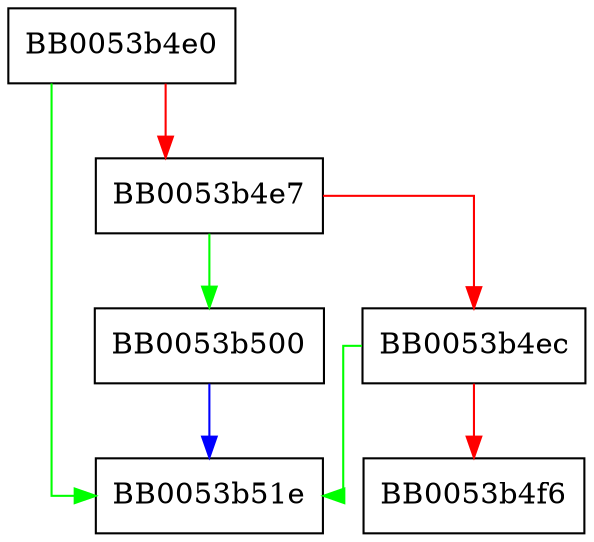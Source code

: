 digraph BIO_sock_non_fatal_error {
  node [shape="box"];
  graph [splines=ortho];
  BB0053b4e0 -> BB0053b51e [color="green"];
  BB0053b4e0 -> BB0053b4e7 [color="red"];
  BB0053b4e7 -> BB0053b500 [color="green"];
  BB0053b4e7 -> BB0053b4ec [color="red"];
  BB0053b4ec -> BB0053b51e [color="green"];
  BB0053b4ec -> BB0053b4f6 [color="red"];
  BB0053b500 -> BB0053b51e [color="blue"];
}